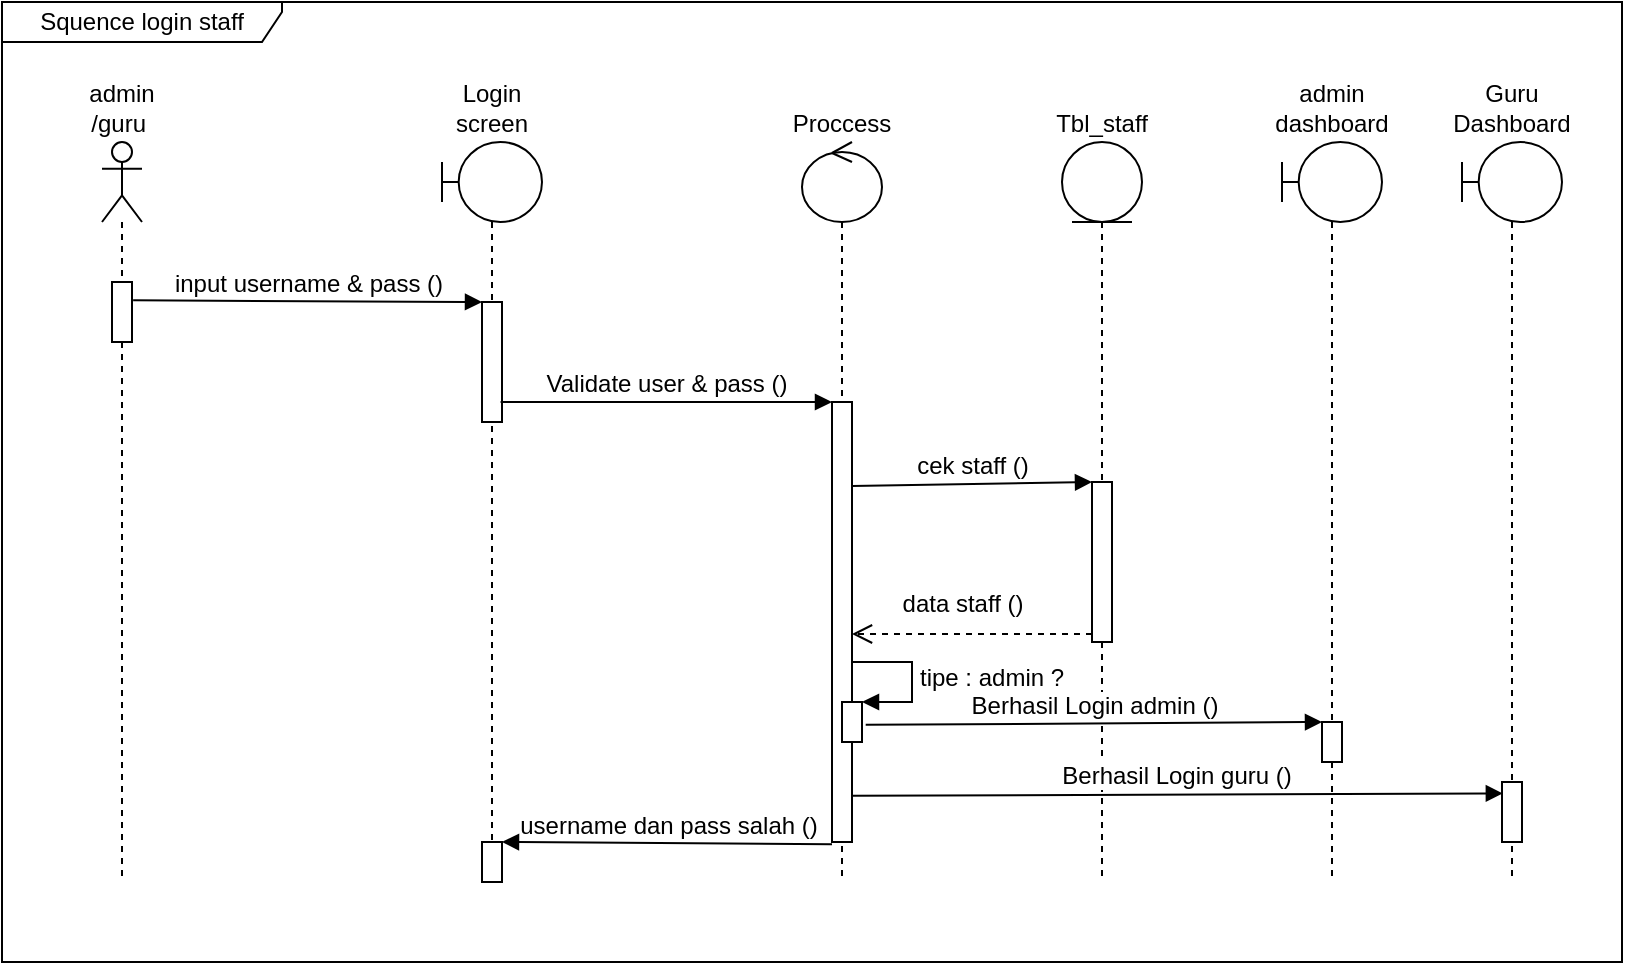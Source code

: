 <mxfile version="17.4.2" type="device"><diagram id="yF4UW3DjHv52iDhMIdAs" name="Page-1"><mxGraphModel dx="1231" dy="790" grid="1" gridSize="10" guides="1" tooltips="1" connect="1" arrows="1" fold="1" page="1" pageScale="1" pageWidth="850" pageHeight="1100" math="0" shadow="0"><root><mxCell id="0"/><mxCell id="1" parent="0"/><mxCell id="4aPm-_4qM3KbOW-iP_ZP-2" value="Login screen" style="shape=umlLifeline;participant=umlBoundary;perimeter=lifelinePerimeter;whiteSpace=wrap;html=1;container=1;collapsible=0;recursiveResize=0;verticalAlign=bottom;spacingTop=36;outlineConnect=0;labelPosition=center;verticalLabelPosition=top;align=center;fontSize=12;" vertex="1" parent="1"><mxGeometry x="300" y="150" width="50" height="370" as="geometry"/></mxCell><mxCell id="4aPm-_4qM3KbOW-iP_ZP-9" value="" style="html=1;points=[];perimeter=orthogonalPerimeter;fontSize=12;" vertex="1" parent="4aPm-_4qM3KbOW-iP_ZP-2"><mxGeometry x="20" y="80" width="10" height="60" as="geometry"/></mxCell><mxCell id="4aPm-_4qM3KbOW-iP_ZP-28" value="" style="html=1;points=[];perimeter=orthogonalPerimeter;fontSize=12;" vertex="1" parent="4aPm-_4qM3KbOW-iP_ZP-2"><mxGeometry x="20" y="350" width="10" height="20" as="geometry"/></mxCell><mxCell id="4aPm-_4qM3KbOW-iP_ZP-3" value="Proccess" style="shape=umlLifeline;participant=umlControl;perimeter=lifelinePerimeter;whiteSpace=wrap;html=1;container=1;collapsible=0;recursiveResize=0;verticalAlign=bottom;spacingTop=36;outlineConnect=0;fontSize=12;labelPosition=center;verticalLabelPosition=top;align=center;" vertex="1" parent="1"><mxGeometry x="480" y="150" width="40" height="370" as="geometry"/></mxCell><mxCell id="4aPm-_4qM3KbOW-iP_ZP-12" value="" style="html=1;points=[];perimeter=orthogonalPerimeter;fontSize=12;" vertex="1" parent="4aPm-_4qM3KbOW-iP_ZP-3"><mxGeometry x="15" y="130" width="10" height="220" as="geometry"/></mxCell><mxCell id="4aPm-_4qM3KbOW-iP_ZP-18" value="" style="html=1;points=[];perimeter=orthogonalPerimeter;fontSize=12;" vertex="1" parent="4aPm-_4qM3KbOW-iP_ZP-3"><mxGeometry x="20" y="280" width="10" height="20" as="geometry"/></mxCell><mxCell id="4aPm-_4qM3KbOW-iP_ZP-19" value="tipe : admin ?" style="edgeStyle=orthogonalEdgeStyle;html=1;align=left;spacingLeft=2;endArrow=block;rounded=0;entryX=1;entryY=0;fontSize=12;" edge="1" target="4aPm-_4qM3KbOW-iP_ZP-18" parent="4aPm-_4qM3KbOW-iP_ZP-3"><mxGeometry relative="1" as="geometry"><mxPoint x="25" y="260" as="sourcePoint"/><Array as="points"><mxPoint x="55" y="260"/></Array></mxGeometry></mxCell><mxCell id="4aPm-_4qM3KbOW-iP_ZP-4" value="Tbl_staff" style="shape=umlLifeline;participant=umlEntity;perimeter=lifelinePerimeter;whiteSpace=wrap;html=1;container=1;collapsible=0;recursiveResize=0;verticalAlign=bottom;spacingTop=36;outlineConnect=0;fontSize=12;labelPosition=center;verticalLabelPosition=top;align=center;" vertex="1" parent="1"><mxGeometry x="610" y="150" width="40" height="370" as="geometry"/></mxCell><mxCell id="4aPm-_4qM3KbOW-iP_ZP-15" value="" style="html=1;points=[];perimeter=orthogonalPerimeter;fontSize=12;" vertex="1" parent="4aPm-_4qM3KbOW-iP_ZP-4"><mxGeometry x="15" y="170" width="10" height="80" as="geometry"/></mxCell><mxCell id="4aPm-_4qM3KbOW-iP_ZP-5" value="admin /guru&amp;nbsp;" style="shape=umlLifeline;participant=umlActor;perimeter=lifelinePerimeter;whiteSpace=wrap;html=1;container=1;collapsible=0;recursiveResize=0;verticalAlign=bottom;spacingTop=36;outlineConnect=0;fontSize=12;labelPosition=center;verticalLabelPosition=top;align=center;" vertex="1" parent="1"><mxGeometry x="130" y="150" width="20" height="370" as="geometry"/></mxCell><mxCell id="4aPm-_4qM3KbOW-iP_ZP-6" value="" style="html=1;points=[];perimeter=orthogonalPerimeter;fontSize=12;" vertex="1" parent="4aPm-_4qM3KbOW-iP_ZP-5"><mxGeometry x="5" y="70" width="10" height="30" as="geometry"/></mxCell><mxCell id="4aPm-_4qM3KbOW-iP_ZP-10" value="input username &amp;amp; pass ()" style="html=1;verticalAlign=bottom;endArrow=block;entryX=0;entryY=0;rounded=0;fontSize=12;exitX=1.057;exitY=0.305;exitDx=0;exitDy=0;exitPerimeter=0;" edge="1" target="4aPm-_4qM3KbOW-iP_ZP-9" parent="1" source="4aPm-_4qM3KbOW-iP_ZP-6"><mxGeometry relative="1" as="geometry"><mxPoint x="250" y="230" as="sourcePoint"/></mxGeometry></mxCell><mxCell id="4aPm-_4qM3KbOW-iP_ZP-13" value="Validate user &amp;amp; pass ()" style="html=1;verticalAlign=bottom;endArrow=block;entryX=0;entryY=0;rounded=0;fontSize=12;exitX=0.929;exitY=0.833;exitDx=0;exitDy=0;exitPerimeter=0;" edge="1" target="4aPm-_4qM3KbOW-iP_ZP-12" parent="1" source="4aPm-_4qM3KbOW-iP_ZP-9"><mxGeometry relative="1" as="geometry"><mxPoint x="425" y="280" as="sourcePoint"/></mxGeometry></mxCell><mxCell id="4aPm-_4qM3KbOW-iP_ZP-16" value="cek staff ()" style="html=1;verticalAlign=bottom;endArrow=block;entryX=0;entryY=0;rounded=0;fontSize=12;exitX=1;exitY=0.191;exitDx=0;exitDy=0;exitPerimeter=0;" edge="1" target="4aPm-_4qM3KbOW-iP_ZP-15" parent="1" source="4aPm-_4qM3KbOW-iP_ZP-12"><mxGeometry relative="1" as="geometry"><mxPoint x="510" y="320" as="sourcePoint"/></mxGeometry></mxCell><mxCell id="4aPm-_4qM3KbOW-iP_ZP-17" value="data staff ()" style="html=1;verticalAlign=bottom;endArrow=open;dashed=1;endSize=8;exitX=0;exitY=0.95;rounded=0;fontSize=12;" edge="1" source="4aPm-_4qM3KbOW-iP_ZP-15" parent="1" target="4aPm-_4qM3KbOW-iP_ZP-12"><mxGeometry x="0.083" y="-6" relative="1" as="geometry"><mxPoint x="555" y="396" as="targetPoint"/><mxPoint as="offset"/></mxGeometry></mxCell><mxCell id="4aPm-_4qM3KbOW-iP_ZP-20" value="admin dashboard" style="shape=umlLifeline;participant=umlBoundary;perimeter=lifelinePerimeter;whiteSpace=wrap;html=1;container=1;collapsible=0;recursiveResize=0;verticalAlign=bottom;spacingTop=36;outlineConnect=0;labelPosition=center;verticalLabelPosition=top;align=center;fontSize=12;" vertex="1" parent="1"><mxGeometry x="720" y="150" width="50" height="370" as="geometry"/></mxCell><mxCell id="4aPm-_4qM3KbOW-iP_ZP-23" value="" style="html=1;points=[];perimeter=orthogonalPerimeter;fontSize=12;" vertex="1" parent="4aPm-_4qM3KbOW-iP_ZP-20"><mxGeometry x="20" y="290" width="10" height="20" as="geometry"/></mxCell><mxCell id="4aPm-_4qM3KbOW-iP_ZP-22" value="Guru Dashboard" style="shape=umlLifeline;participant=umlBoundary;perimeter=lifelinePerimeter;whiteSpace=wrap;html=1;container=1;collapsible=0;recursiveResize=0;verticalAlign=bottom;spacingTop=36;outlineConnect=0;labelPosition=center;verticalLabelPosition=top;align=center;fontSize=12;" vertex="1" parent="1"><mxGeometry x="810" y="150" width="50" height="370" as="geometry"/></mxCell><mxCell id="4aPm-_4qM3KbOW-iP_ZP-26" value="" style="html=1;points=[];perimeter=orthogonalPerimeter;fontSize=12;" vertex="1" parent="4aPm-_4qM3KbOW-iP_ZP-22"><mxGeometry x="20" y="320" width="10" height="30" as="geometry"/></mxCell><mxCell id="4aPm-_4qM3KbOW-iP_ZP-24" value="Berhasil Login admin ()" style="html=1;verticalAlign=bottom;endArrow=block;entryX=0;entryY=0;rounded=0;fontSize=12;exitX=1.186;exitY=0.571;exitDx=0;exitDy=0;exitPerimeter=0;" edge="1" target="4aPm-_4qM3KbOW-iP_ZP-23" parent="1" source="4aPm-_4qM3KbOW-iP_ZP-18"><mxGeometry relative="1" as="geometry"><mxPoint x="670" y="440" as="sourcePoint"/></mxGeometry></mxCell><mxCell id="4aPm-_4qM3KbOW-iP_ZP-27" value="Berhasil Login guru ()" style="html=1;verticalAlign=bottom;endArrow=block;entryX=0.043;entryY=0.19;rounded=0;fontSize=12;entryDx=0;entryDy=0;entryPerimeter=0;exitX=1;exitY=0.895;exitDx=0;exitDy=0;exitPerimeter=0;" edge="1" parent="1" source="4aPm-_4qM3KbOW-iP_ZP-12" target="4aPm-_4qM3KbOW-iP_ZP-26"><mxGeometry relative="1" as="geometry"><mxPoint x="521.86" y="451.42" as="sourcePoint"/><mxPoint x="750.0" y="450" as="targetPoint"/></mxGeometry></mxCell><mxCell id="4aPm-_4qM3KbOW-iP_ZP-29" value="username dan pass salah ()" style="html=1;verticalAlign=bottom;endArrow=block;entryX=1;entryY=0;rounded=0;fontSize=12;exitX=0;exitY=1.005;exitDx=0;exitDy=0;exitPerimeter=0;" edge="1" target="4aPm-_4qM3KbOW-iP_ZP-28" parent="1" source="4aPm-_4qM3KbOW-iP_ZP-12"><mxGeometry relative="1" as="geometry"><mxPoint x="390" y="500" as="sourcePoint"/></mxGeometry></mxCell><mxCell id="4aPm-_4qM3KbOW-iP_ZP-31" value="Squence login staff" style="shape=umlFrame;whiteSpace=wrap;html=1;fontSize=12;width=140;height=20;" vertex="1" parent="1"><mxGeometry x="80" y="80" width="810" height="480" as="geometry"/></mxCell></root></mxGraphModel></diagram></mxfile>